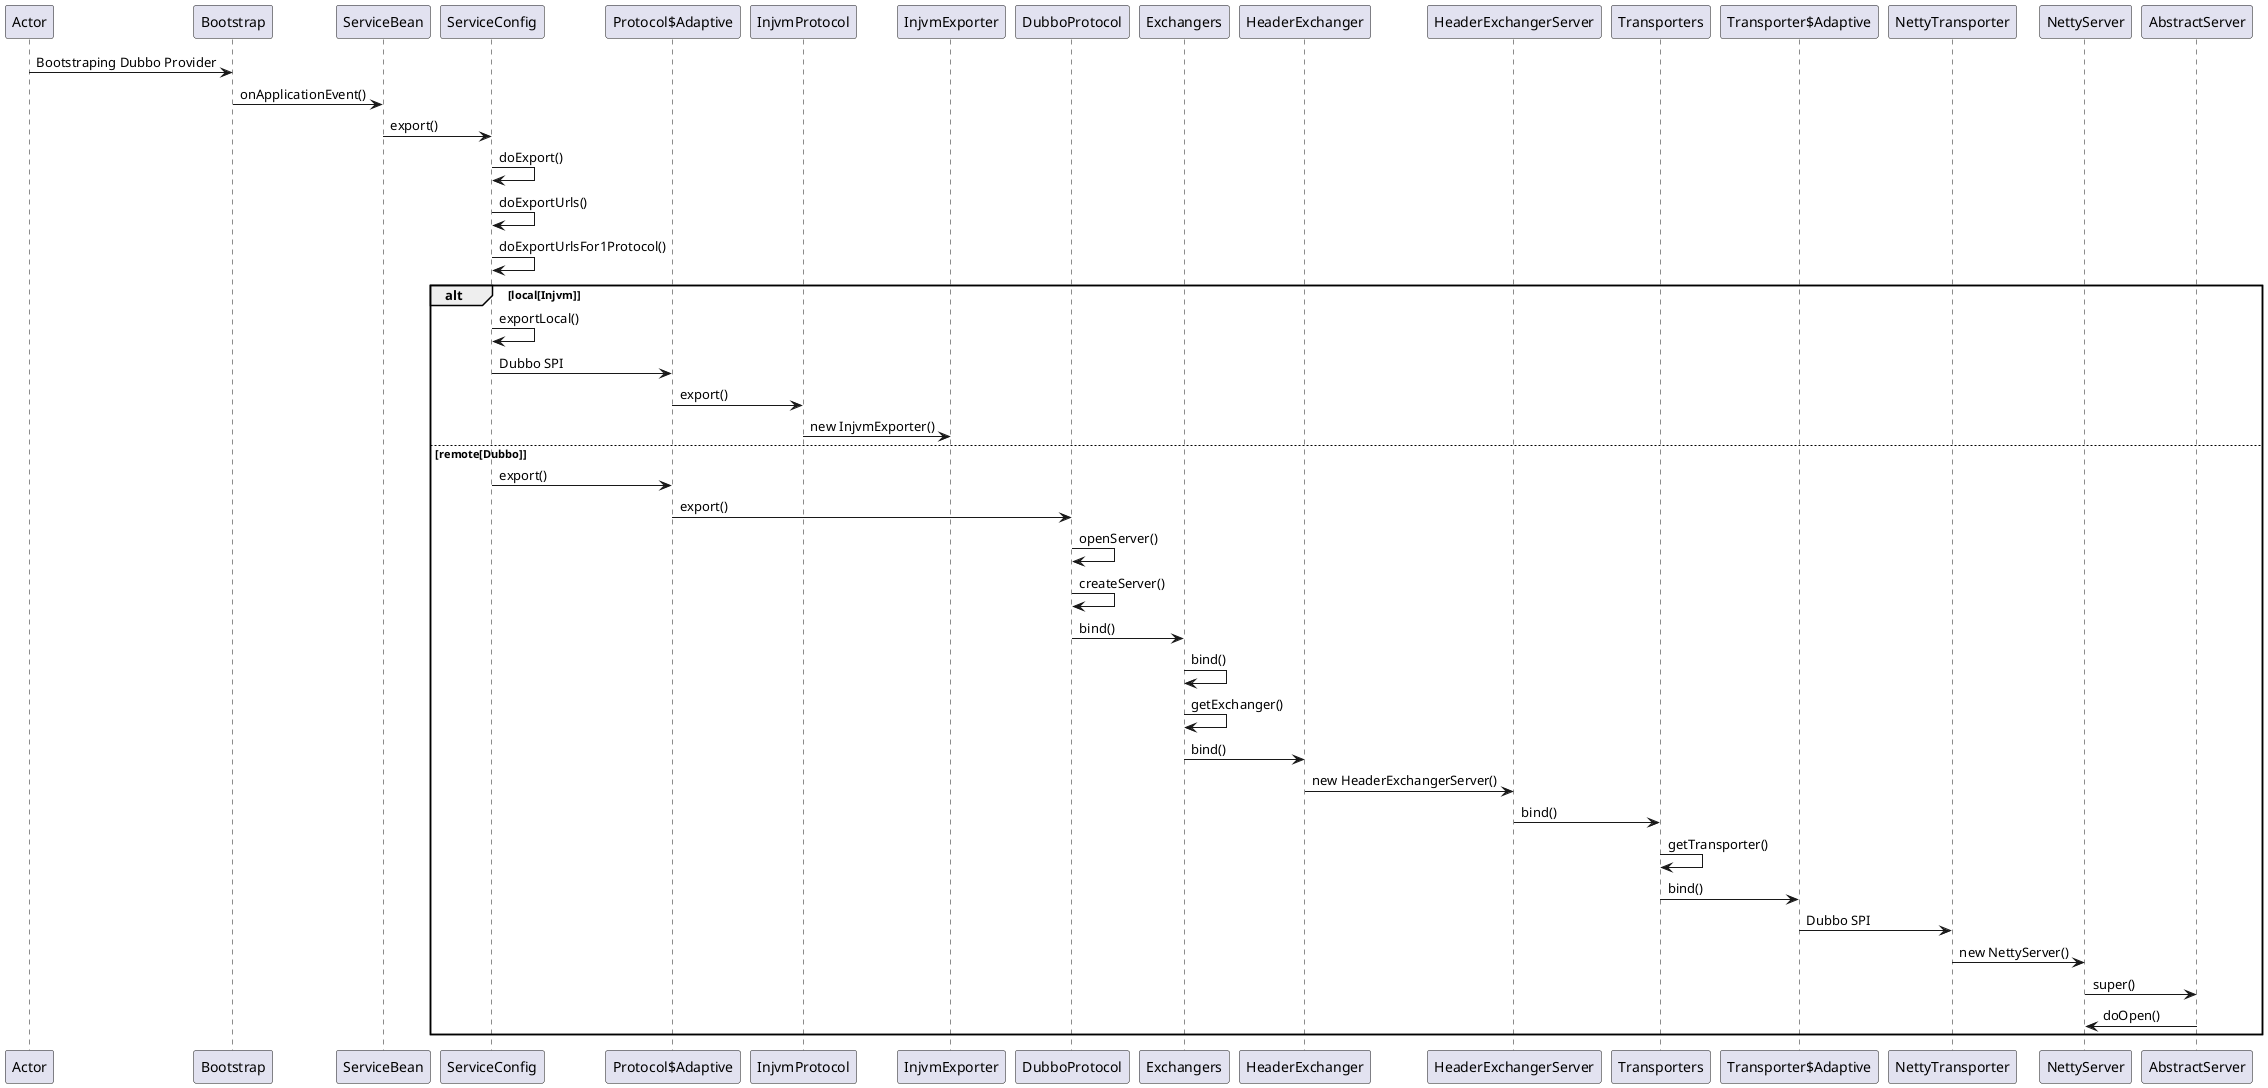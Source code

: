 @startuml
Actor -> Bootstrap: Bootstraping Dubbo Provider
Bootstrap -> ServiceBean: onApplicationEvent()
ServiceBean -> ServiceConfig: export()
ServiceConfig -> ServiceConfig: doExport()
ServiceConfig -> ServiceConfig: doExportUrls()
ServiceConfig -> ServiceConfig: doExportUrlsFor1Protocol()
alt local[Injvm]
ServiceConfig -> ServiceConfig: exportLocal()
ServiceConfig -> "Protocol$Adaptive": Dubbo SPI
"Protocol$Adaptive" -> InjvmProtocol: export()
InjvmProtocol -> InjvmExporter: new InjvmExporter()
else remote[Dubbo]
ServiceConfig -> "Protocol$Adaptive": export()
"Protocol$Adaptive" -> DubboProtocol: export()
DubboProtocol -> DubboProtocol: openServer()
DubboProtocol -> DubboProtocol: createServer()
DubboProtocol -> Exchangers: bind()
Exchangers -> Exchangers: bind()
Exchangers -> Exchangers: getExchanger()
Exchangers -> HeaderExchanger: bind()
HeaderExchanger -> HeaderExchangerServer: new HeaderExchangerServer()
HeaderExchangerServer -> Transporters: bind()
Transporters -> Transporters: getTransporter()
Transporters -> "Transporter$Adaptive": bind()
"Transporter$Adaptive" -> NettyTransporter: Dubbo SPI
NettyTransporter -> NettyServer: new NettyServer()
NettyServer -> AbstractServer: super()
AbstractServer -> NettyServer: doOpen()
end
@enduml